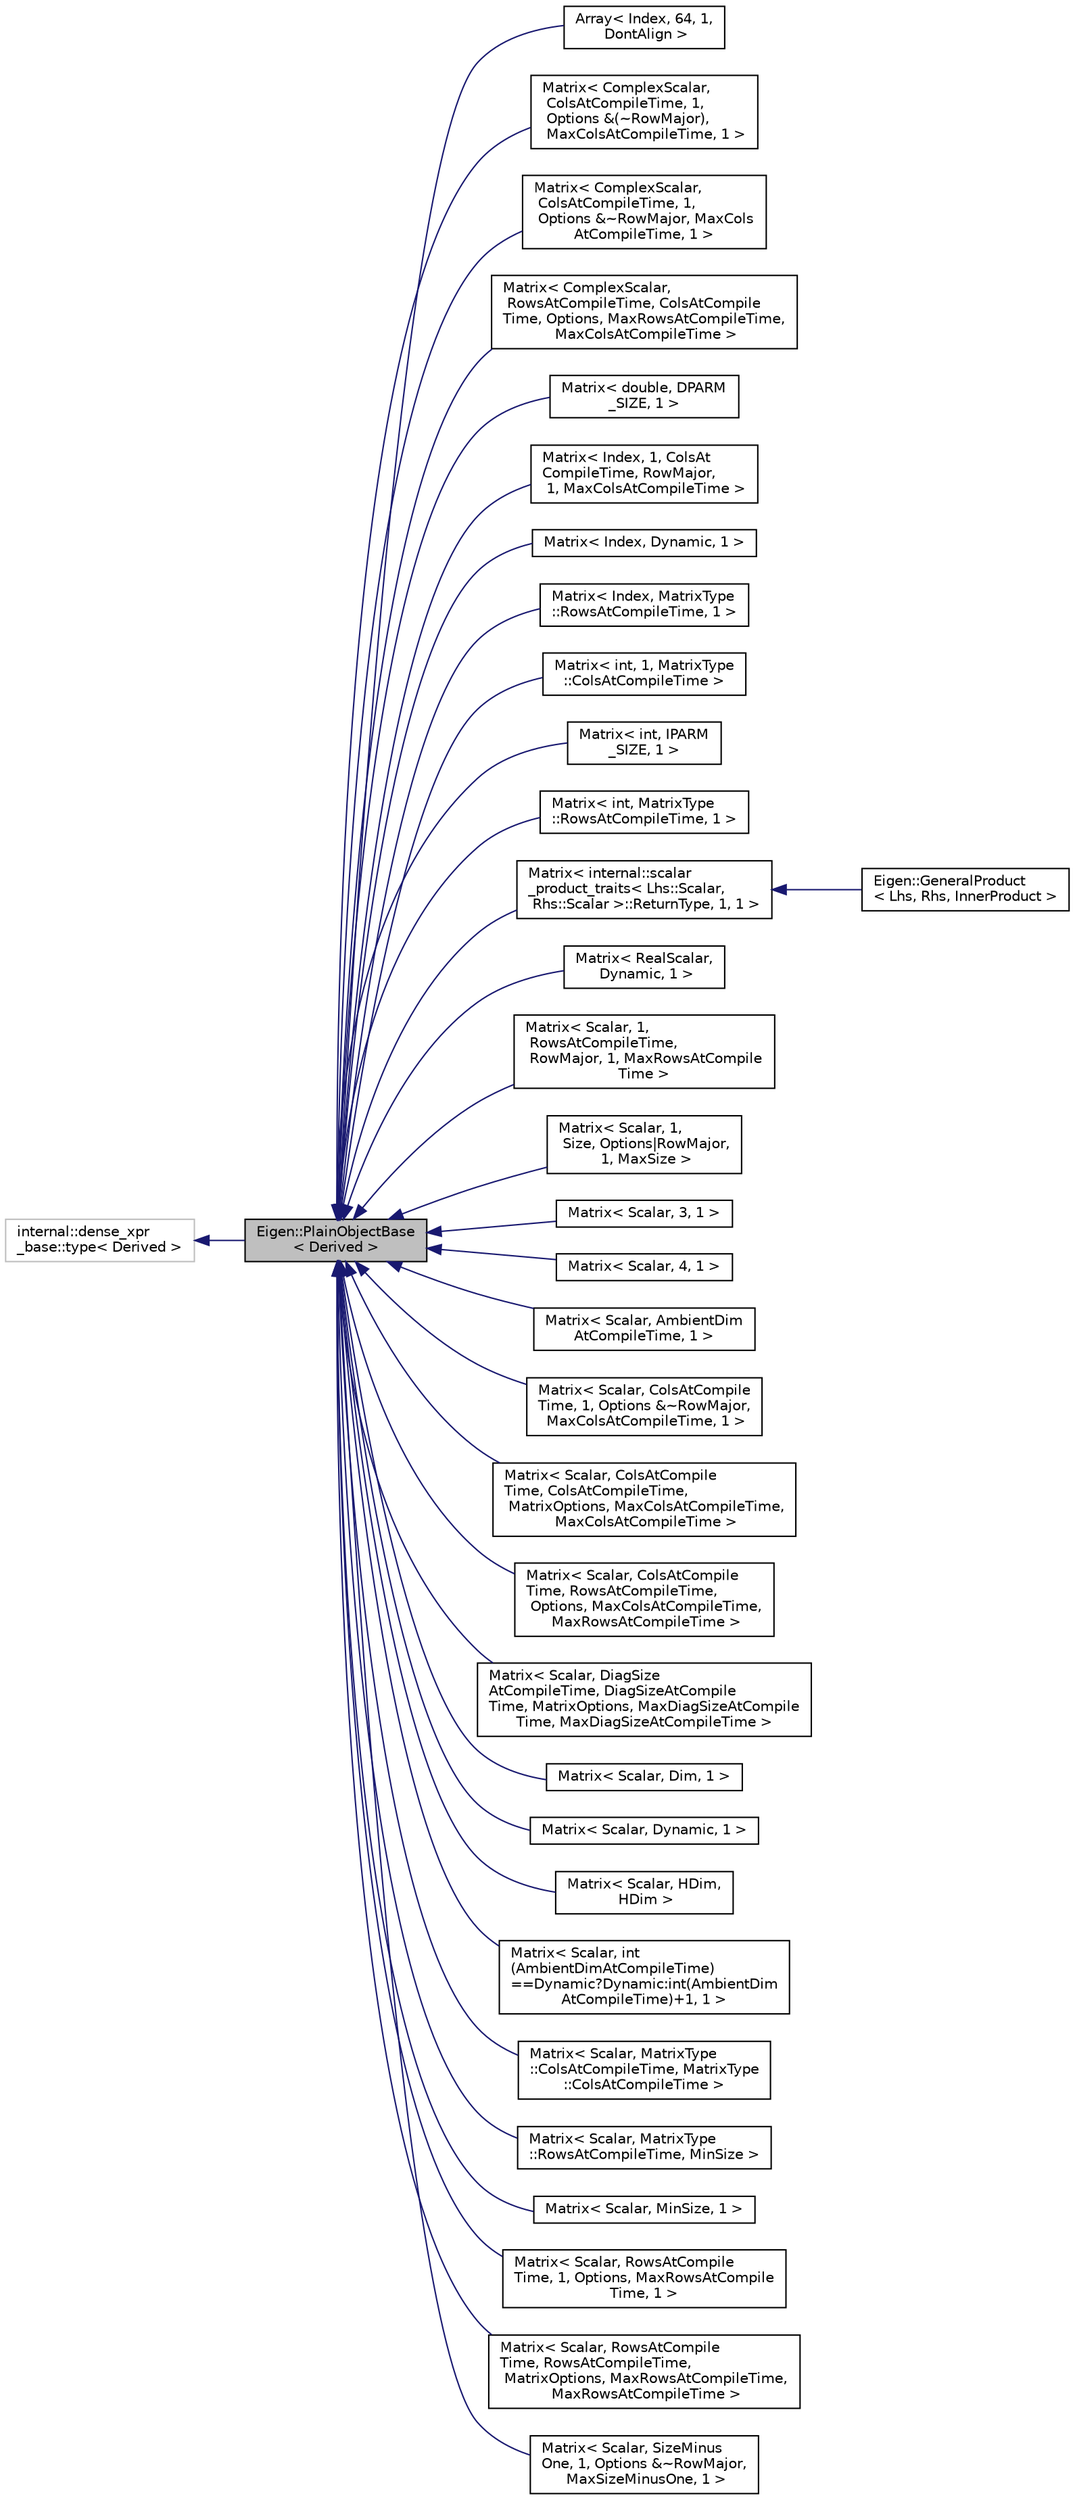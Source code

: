digraph "Eigen::PlainObjectBase&lt; Derived &gt;"
{
  edge [fontname="Helvetica",fontsize="10",labelfontname="Helvetica",labelfontsize="10"];
  node [fontname="Helvetica",fontsize="10",shape=record];
  rankdir="LR";
  Node1 [label="Eigen::PlainObjectBase\l\< Derived \>",height=0.2,width=0.4,color="black", fillcolor="grey75", style="filled" fontcolor="black"];
  Node2 -> Node1 [dir="back",color="midnightblue",fontsize="10",style="solid",fontname="Helvetica"];
  Node2 [label="internal::dense_xpr\l_base::type\< Derived \>",height=0.2,width=0.4,color="grey75", fillcolor="white", style="filled"];
  Node1 -> Node3 [dir="back",color="midnightblue",fontsize="10",style="solid",fontname="Helvetica"];
  Node3 [label="Array\< Index, 64, 1,\l DontAlign \>",height=0.2,width=0.4,color="black", fillcolor="white", style="filled",URL="$classEigen_1_1Array.html"];
  Node1 -> Node4 [dir="back",color="midnightblue",fontsize="10",style="solid",fontname="Helvetica"];
  Node4 [label="Matrix\< ComplexScalar,\l ColsAtCompileTime, 1,\l Options &(~RowMajor),\l MaxColsAtCompileTime, 1 \>",height=0.2,width=0.4,color="black", fillcolor="white", style="filled",URL="$classEigen_1_1Matrix.html"];
  Node1 -> Node5 [dir="back",color="midnightblue",fontsize="10",style="solid",fontname="Helvetica"];
  Node5 [label="Matrix\< ComplexScalar,\l ColsAtCompileTime, 1,\l Options &~RowMajor, MaxCols\lAtCompileTime, 1 \>",height=0.2,width=0.4,color="black", fillcolor="white", style="filled",URL="$classEigen_1_1Matrix.html"];
  Node1 -> Node6 [dir="back",color="midnightblue",fontsize="10",style="solid",fontname="Helvetica"];
  Node6 [label="Matrix\< ComplexScalar,\l RowsAtCompileTime, ColsAtCompile\lTime, Options, MaxRowsAtCompileTime,\l MaxColsAtCompileTime \>",height=0.2,width=0.4,color="black", fillcolor="white", style="filled",URL="$classEigen_1_1Matrix.html"];
  Node1 -> Node7 [dir="back",color="midnightblue",fontsize="10",style="solid",fontname="Helvetica"];
  Node7 [label="Matrix\< double, DPARM\l_SIZE, 1 \>",height=0.2,width=0.4,color="black", fillcolor="white", style="filled",URL="$classEigen_1_1Matrix.html"];
  Node1 -> Node8 [dir="back",color="midnightblue",fontsize="10",style="solid",fontname="Helvetica"];
  Node8 [label="Matrix\< Index, 1, ColsAt\lCompileTime, RowMajor,\l 1, MaxColsAtCompileTime \>",height=0.2,width=0.4,color="black", fillcolor="white", style="filled",URL="$classEigen_1_1Matrix.html"];
  Node1 -> Node9 [dir="back",color="midnightblue",fontsize="10",style="solid",fontname="Helvetica"];
  Node9 [label="Matrix\< Index, Dynamic, 1 \>",height=0.2,width=0.4,color="black", fillcolor="white", style="filled",URL="$classEigen_1_1Matrix.html"];
  Node1 -> Node10 [dir="back",color="midnightblue",fontsize="10",style="solid",fontname="Helvetica"];
  Node10 [label="Matrix\< Index, MatrixType\l::RowsAtCompileTime, 1 \>",height=0.2,width=0.4,color="black", fillcolor="white", style="filled",URL="$classEigen_1_1Matrix.html"];
  Node1 -> Node11 [dir="back",color="midnightblue",fontsize="10",style="solid",fontname="Helvetica"];
  Node11 [label="Matrix\< int, 1, MatrixType\l::ColsAtCompileTime \>",height=0.2,width=0.4,color="black", fillcolor="white", style="filled",URL="$classEigen_1_1Matrix.html"];
  Node1 -> Node12 [dir="back",color="midnightblue",fontsize="10",style="solid",fontname="Helvetica"];
  Node12 [label="Matrix\< int, IPARM\l_SIZE, 1 \>",height=0.2,width=0.4,color="black", fillcolor="white", style="filled",URL="$classEigen_1_1Matrix.html"];
  Node1 -> Node13 [dir="back",color="midnightblue",fontsize="10",style="solid",fontname="Helvetica"];
  Node13 [label="Matrix\< int, MatrixType\l::RowsAtCompileTime, 1 \>",height=0.2,width=0.4,color="black", fillcolor="white", style="filled",URL="$classEigen_1_1Matrix.html"];
  Node1 -> Node14 [dir="back",color="midnightblue",fontsize="10",style="solid",fontname="Helvetica"];
  Node14 [label="Matrix\< internal::scalar\l_product_traits\< Lhs::Scalar,\l Rhs::Scalar \>::ReturnType, 1, 1 \>",height=0.2,width=0.4,color="black", fillcolor="white", style="filled",URL="$classEigen_1_1Matrix.html"];
  Node14 -> Node15 [dir="back",color="midnightblue",fontsize="10",style="solid",fontname="Helvetica"];
  Node15 [label="Eigen::GeneralProduct\l\< Lhs, Rhs, InnerProduct \>",height=0.2,width=0.4,color="black", fillcolor="white", style="filled",URL="$classEigen_1_1GeneralProduct_3_01Lhs_00_01Rhs_00_01InnerProduct_01_4.html"];
  Node1 -> Node16 [dir="back",color="midnightblue",fontsize="10",style="solid",fontname="Helvetica"];
  Node16 [label="Matrix\< RealScalar,\l Dynamic, 1 \>",height=0.2,width=0.4,color="black", fillcolor="white", style="filled",URL="$classEigen_1_1Matrix.html"];
  Node1 -> Node17 [dir="back",color="midnightblue",fontsize="10",style="solid",fontname="Helvetica"];
  Node17 [label="Matrix\< Scalar, 1,\l RowsAtCompileTime,\l RowMajor, 1, MaxRowsAtCompile\lTime \>",height=0.2,width=0.4,color="black", fillcolor="white", style="filled",URL="$classEigen_1_1Matrix.html"];
  Node1 -> Node18 [dir="back",color="midnightblue",fontsize="10",style="solid",fontname="Helvetica"];
  Node18 [label="Matrix\< Scalar, 1,\l Size, Options\|RowMajor,\l 1, MaxSize \>",height=0.2,width=0.4,color="black", fillcolor="white", style="filled",URL="$classEigen_1_1Matrix.html"];
  Node1 -> Node19 [dir="back",color="midnightblue",fontsize="10",style="solid",fontname="Helvetica"];
  Node19 [label="Matrix\< Scalar, 3, 1 \>",height=0.2,width=0.4,color="black", fillcolor="white", style="filled",URL="$classEigen_1_1Matrix.html"];
  Node1 -> Node20 [dir="back",color="midnightblue",fontsize="10",style="solid",fontname="Helvetica"];
  Node20 [label="Matrix\< Scalar, 4, 1 \>",height=0.2,width=0.4,color="black", fillcolor="white", style="filled",URL="$classEigen_1_1Matrix.html"];
  Node1 -> Node21 [dir="back",color="midnightblue",fontsize="10",style="solid",fontname="Helvetica"];
  Node21 [label="Matrix\< Scalar, AmbientDim\lAtCompileTime, 1 \>",height=0.2,width=0.4,color="black", fillcolor="white", style="filled",URL="$classEigen_1_1Matrix.html"];
  Node1 -> Node22 [dir="back",color="midnightblue",fontsize="10",style="solid",fontname="Helvetica"];
  Node22 [label="Matrix\< Scalar, ColsAtCompile\lTime, 1, Options &~RowMajor,\l MaxColsAtCompileTime, 1 \>",height=0.2,width=0.4,color="black", fillcolor="white", style="filled",URL="$classEigen_1_1Matrix.html"];
  Node1 -> Node23 [dir="back",color="midnightblue",fontsize="10",style="solid",fontname="Helvetica"];
  Node23 [label="Matrix\< Scalar, ColsAtCompile\lTime, ColsAtCompileTime,\l MatrixOptions, MaxColsAtCompileTime,\l MaxColsAtCompileTime \>",height=0.2,width=0.4,color="black", fillcolor="white", style="filled",URL="$classEigen_1_1Matrix.html"];
  Node1 -> Node24 [dir="back",color="midnightblue",fontsize="10",style="solid",fontname="Helvetica"];
  Node24 [label="Matrix\< Scalar, ColsAtCompile\lTime, RowsAtCompileTime,\l Options, MaxColsAtCompileTime,\l MaxRowsAtCompileTime \>",height=0.2,width=0.4,color="black", fillcolor="white", style="filled",URL="$classEigen_1_1Matrix.html"];
  Node1 -> Node25 [dir="back",color="midnightblue",fontsize="10",style="solid",fontname="Helvetica"];
  Node25 [label="Matrix\< Scalar, DiagSize\lAtCompileTime, DiagSizeAtCompile\lTime, MatrixOptions, MaxDiagSizeAtCompile\lTime, MaxDiagSizeAtCompileTime \>",height=0.2,width=0.4,color="black", fillcolor="white", style="filled",URL="$classEigen_1_1Matrix.html"];
  Node1 -> Node26 [dir="back",color="midnightblue",fontsize="10",style="solid",fontname="Helvetica"];
  Node26 [label="Matrix\< Scalar, Dim, 1 \>",height=0.2,width=0.4,color="black", fillcolor="white", style="filled",URL="$classEigen_1_1Matrix.html"];
  Node1 -> Node27 [dir="back",color="midnightblue",fontsize="10",style="solid",fontname="Helvetica"];
  Node27 [label="Matrix\< Scalar, Dynamic, 1 \>",height=0.2,width=0.4,color="black", fillcolor="white", style="filled",URL="$classEigen_1_1Matrix.html"];
  Node1 -> Node28 [dir="back",color="midnightblue",fontsize="10",style="solid",fontname="Helvetica"];
  Node28 [label="Matrix\< Scalar, HDim,\l HDim \>",height=0.2,width=0.4,color="black", fillcolor="white", style="filled",URL="$classEigen_1_1Matrix.html"];
  Node1 -> Node29 [dir="back",color="midnightblue",fontsize="10",style="solid",fontname="Helvetica"];
  Node29 [label="Matrix\< Scalar, int\l(AmbientDimAtCompileTime)\l==Dynamic?Dynamic:int(AmbientDim\lAtCompileTime)+1, 1 \>",height=0.2,width=0.4,color="black", fillcolor="white", style="filled",URL="$classEigen_1_1Matrix.html"];
  Node1 -> Node30 [dir="back",color="midnightblue",fontsize="10",style="solid",fontname="Helvetica"];
  Node30 [label="Matrix\< Scalar, MatrixType\l::ColsAtCompileTime, MatrixType\l::ColsAtCompileTime \>",height=0.2,width=0.4,color="black", fillcolor="white", style="filled",URL="$classEigen_1_1Matrix.html"];
  Node1 -> Node31 [dir="back",color="midnightblue",fontsize="10",style="solid",fontname="Helvetica"];
  Node31 [label="Matrix\< Scalar, MatrixType\l::RowsAtCompileTime, MinSize \>",height=0.2,width=0.4,color="black", fillcolor="white", style="filled",URL="$classEigen_1_1Matrix.html"];
  Node1 -> Node32 [dir="back",color="midnightblue",fontsize="10",style="solid",fontname="Helvetica"];
  Node32 [label="Matrix\< Scalar, MinSize, 1 \>",height=0.2,width=0.4,color="black", fillcolor="white", style="filled",URL="$classEigen_1_1Matrix.html"];
  Node1 -> Node33 [dir="back",color="midnightblue",fontsize="10",style="solid",fontname="Helvetica"];
  Node33 [label="Matrix\< Scalar, RowsAtCompile\lTime, 1, Options, MaxRowsAtCompile\lTime, 1 \>",height=0.2,width=0.4,color="black", fillcolor="white", style="filled",URL="$classEigen_1_1Matrix.html"];
  Node1 -> Node34 [dir="back",color="midnightblue",fontsize="10",style="solid",fontname="Helvetica"];
  Node34 [label="Matrix\< Scalar, RowsAtCompile\lTime, RowsAtCompileTime,\l MatrixOptions, MaxRowsAtCompileTime,\l MaxRowsAtCompileTime \>",height=0.2,width=0.4,color="black", fillcolor="white", style="filled",URL="$classEigen_1_1Matrix.html"];
  Node1 -> Node35 [dir="back",color="midnightblue",fontsize="10",style="solid",fontname="Helvetica"];
  Node35 [label="Matrix\< Scalar, SizeMinus\lOne, 1, Options &~RowMajor,\l MaxSizeMinusOne, 1 \>",height=0.2,width=0.4,color="black", fillcolor="white", style="filled",URL="$classEigen_1_1Matrix.html"];
}
